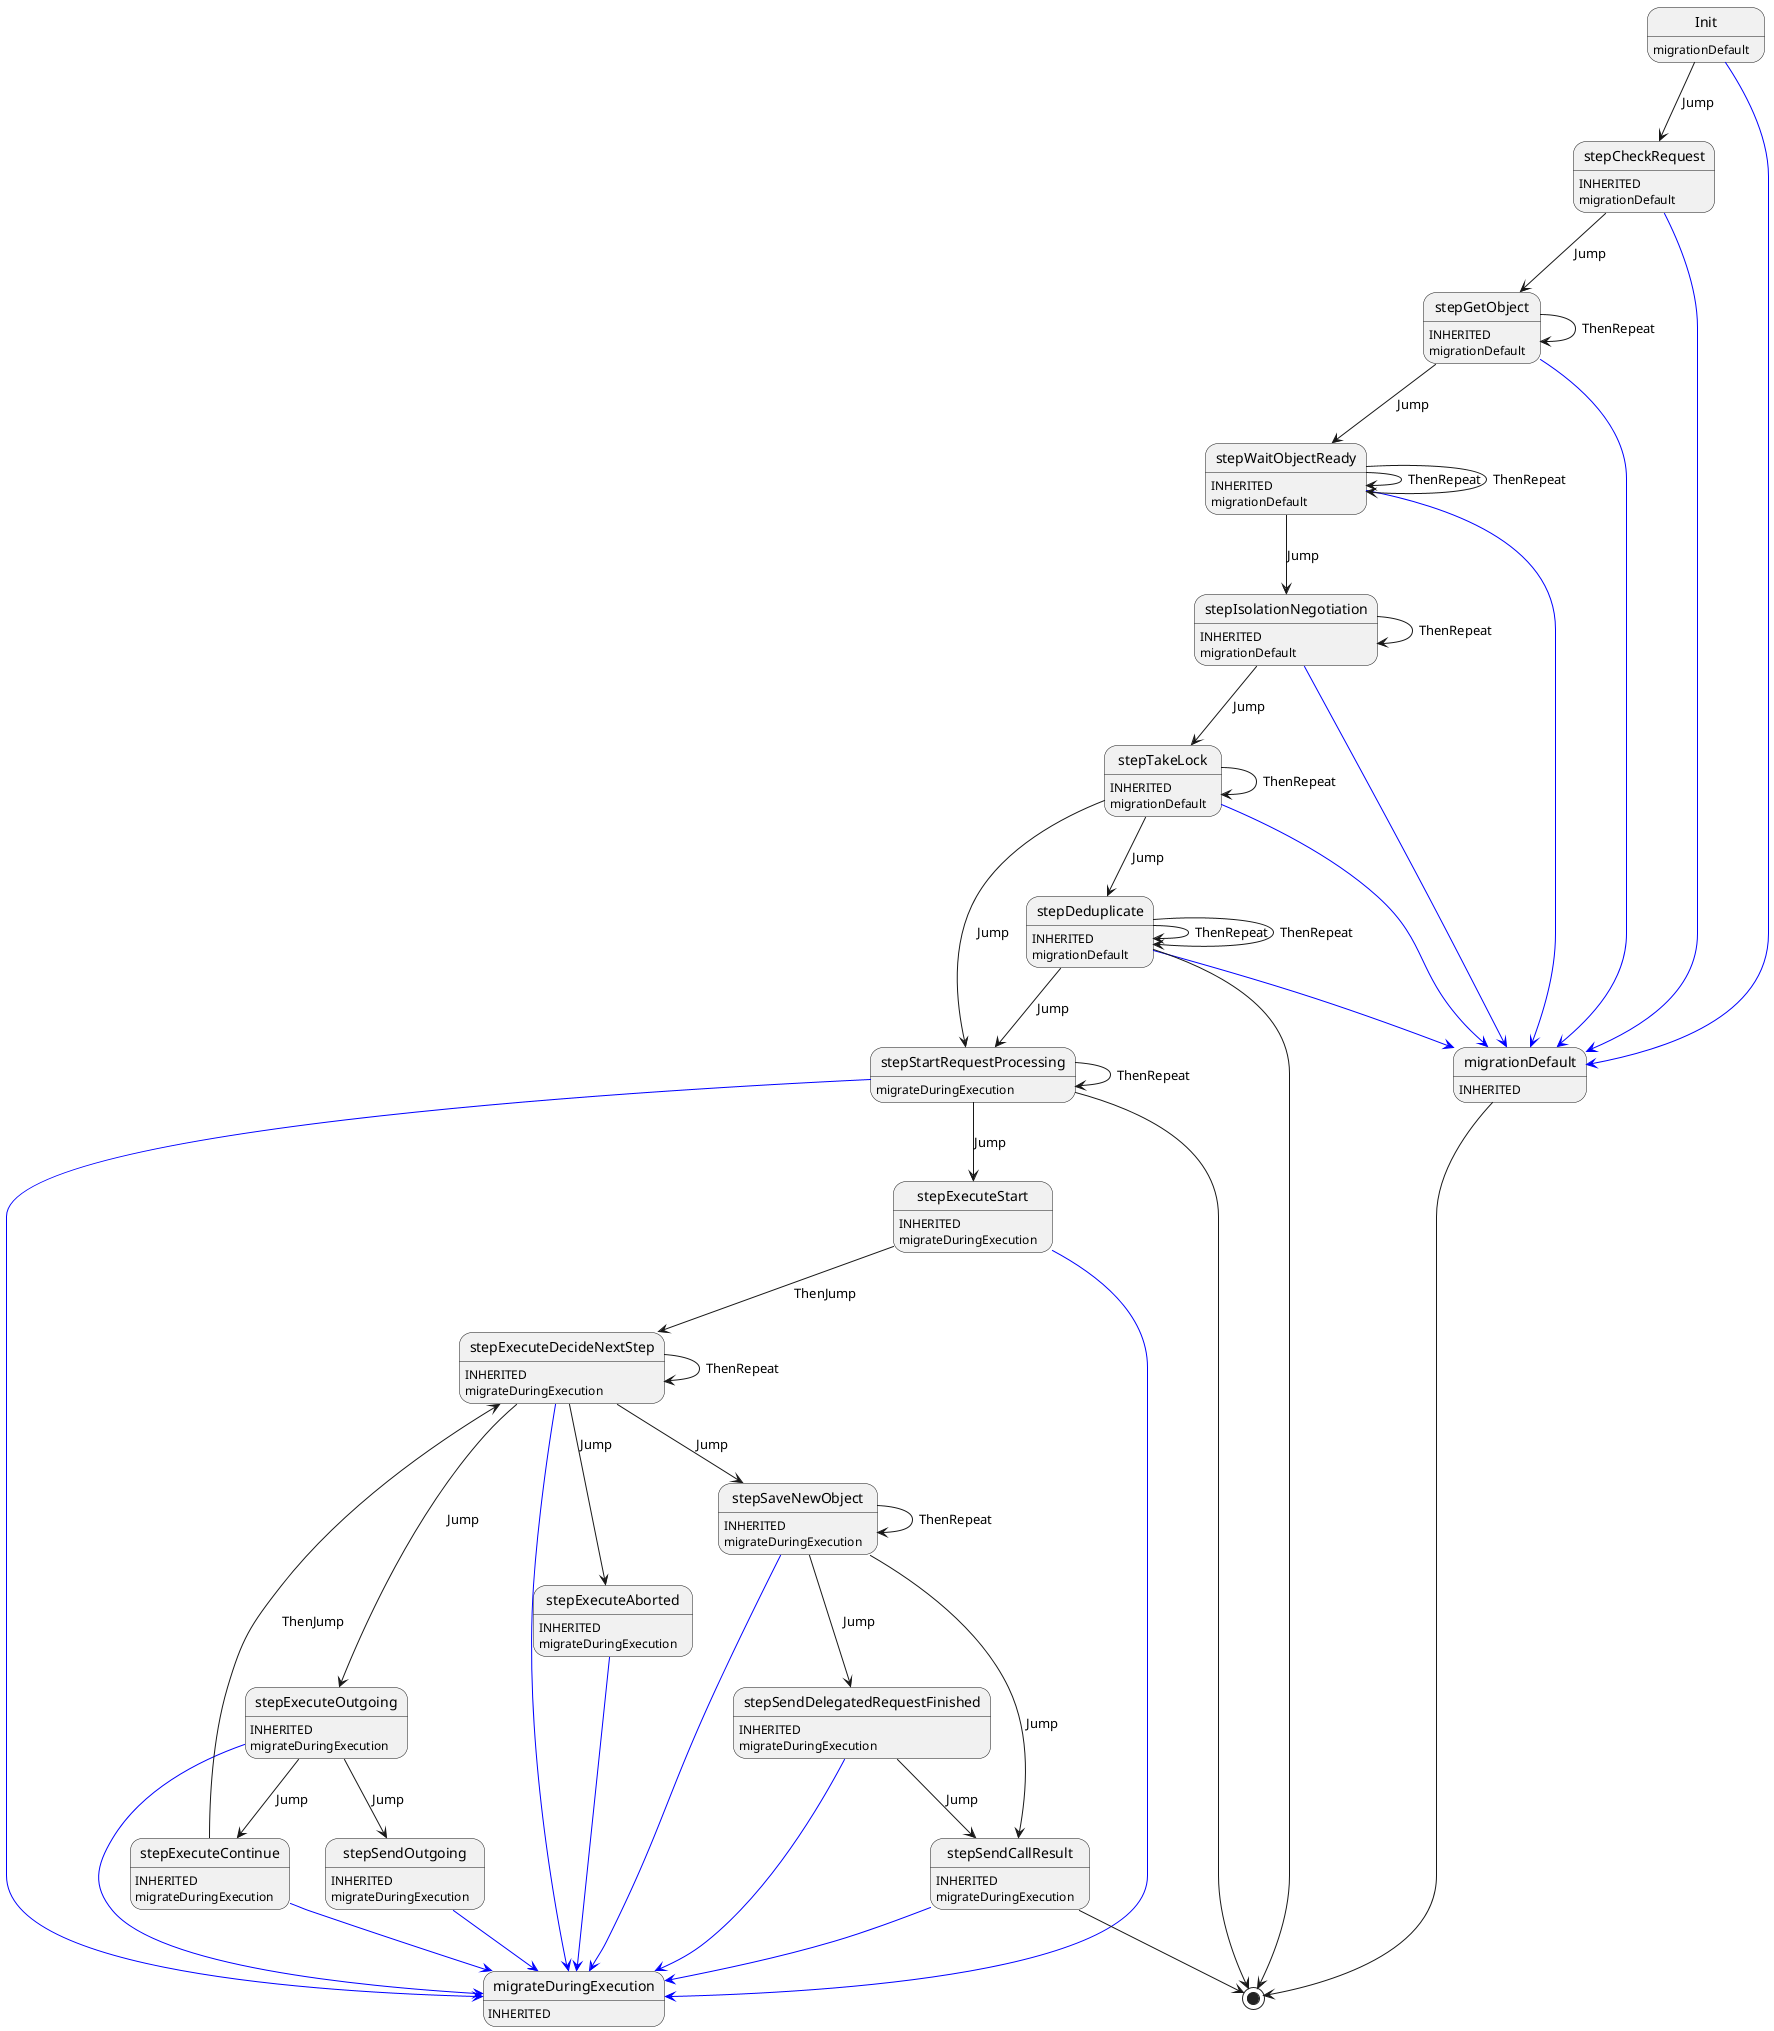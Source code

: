 @startuml
Init : migrationDefault
Init -[#blue]-> migrationDefault
Init --> stepCheckRequest : Jump
migrationDefault : INHERITED
migrationDefault --> [*]
stepCheckRequest : INHERITED
stepCheckRequest : migrationDefault
stepCheckRequest -[#blue]-> migrationDefault
stepCheckRequest --> stepGetObject : Jump
stepGetObject : INHERITED
stepGetObject : migrationDefault
stepGetObject -[#blue]-> migrationDefault
stepGetObject --> stepWaitObjectReady : Jump
stepGetObject --> stepGetObject : ThenRepeat
stepWaitObjectReady : INHERITED
stepWaitObjectReady : migrationDefault
stepWaitObjectReady -[#blue]-> migrationDefault
stepWaitObjectReady --> stepIsolationNegotiation : Jump
stepWaitObjectReady --> stepWaitObjectReady : ThenRepeat
stepWaitObjectReady --> stepWaitObjectReady : ThenRepeat
stepIsolationNegotiation : INHERITED
stepIsolationNegotiation : migrationDefault
stepIsolationNegotiation -[#blue]-> migrationDefault
stepIsolationNegotiation --> stepTakeLock : Jump
stepIsolationNegotiation --> stepIsolationNegotiation : ThenRepeat
stepTakeLock : INHERITED
stepTakeLock : migrationDefault
stepTakeLock -[#blue]-> migrationDefault
stepTakeLock --> stepDeduplicate : Jump
stepTakeLock --> stepStartRequestProcessing : Jump
stepTakeLock --> stepTakeLock : ThenRepeat
stepDeduplicate : INHERITED
stepDeduplicate : migrationDefault
stepDeduplicate -[#blue]-> migrationDefault
stepDeduplicate --> stepStartRequestProcessing : Jump
stepDeduplicate --> [*]
stepDeduplicate --> stepDeduplicate : ThenRepeat
stepDeduplicate --> stepDeduplicate : ThenRepeat
stepStartRequestProcessing : migrateDuringExecution
stepStartRequestProcessing -[#blue]-> migrateDuringExecution
stepStartRequestProcessing --> stepExecuteStart : Jump
stepStartRequestProcessing --> [*]
stepStartRequestProcessing --> stepStartRequestProcessing : ThenRepeat
migrateDuringExecution : INHERITED
stepExecuteStart : INHERITED
stepExecuteStart : migrateDuringExecution
stepExecuteStart -[#blue]-> migrateDuringExecution
stepExecuteStart --> stepExecuteDecideNextStep : ThenJump
stepExecuteDecideNextStep : INHERITED
stepExecuteDecideNextStep : migrateDuringExecution
stepExecuteDecideNextStep -[#blue]-> migrateDuringExecution
stepExecuteDecideNextStep --> stepSaveNewObject : Jump
stepExecuteDecideNextStep --> stepExecuteAborted : Jump
stepExecuteDecideNextStep --> stepExecuteOutgoing : Jump
stepExecuteDecideNextStep --> stepExecuteDecideNextStep : ThenRepeat
stepSaveNewObject : INHERITED
stepSaveNewObject : migrateDuringExecution
stepSaveNewObject -[#blue]-> migrateDuringExecution
stepSaveNewObject --> stepSendDelegatedRequestFinished : Jump
stepSaveNewObject --> stepSendCallResult : Jump
stepSaveNewObject --> stepSaveNewObject : ThenRepeat
stepExecuteAborted : INHERITED
stepExecuteAborted : migrateDuringExecution
stepExecuteAborted -[#blue]-> migrateDuringExecution
stepExecuteOutgoing : INHERITED
stepExecuteOutgoing : migrateDuringExecution
stepExecuteOutgoing -[#blue]-> migrateDuringExecution
stepExecuteOutgoing --> stepSendOutgoing : Jump
stepExecuteOutgoing --> stepExecuteContinue : Jump
stepSendDelegatedRequestFinished : INHERITED
stepSendDelegatedRequestFinished : migrateDuringExecution
stepSendDelegatedRequestFinished -[#blue]-> migrateDuringExecution
stepSendDelegatedRequestFinished --> stepSendCallResult : Jump
stepSendCallResult : INHERITED
stepSendCallResult : migrateDuringExecution
stepSendCallResult -[#blue]-> migrateDuringExecution
stepSendCallResult --> [*]
stepSendOutgoing : INHERITED
stepSendOutgoing : migrateDuringExecution
stepSendOutgoing -[#blue]-> migrateDuringExecution
stepExecuteContinue : INHERITED
stepExecuteContinue : migrateDuringExecution
stepExecuteContinue -[#blue]-> migrateDuringExecution
stepExecuteContinue --> stepExecuteDecideNextStep : ThenJump
@enduml
